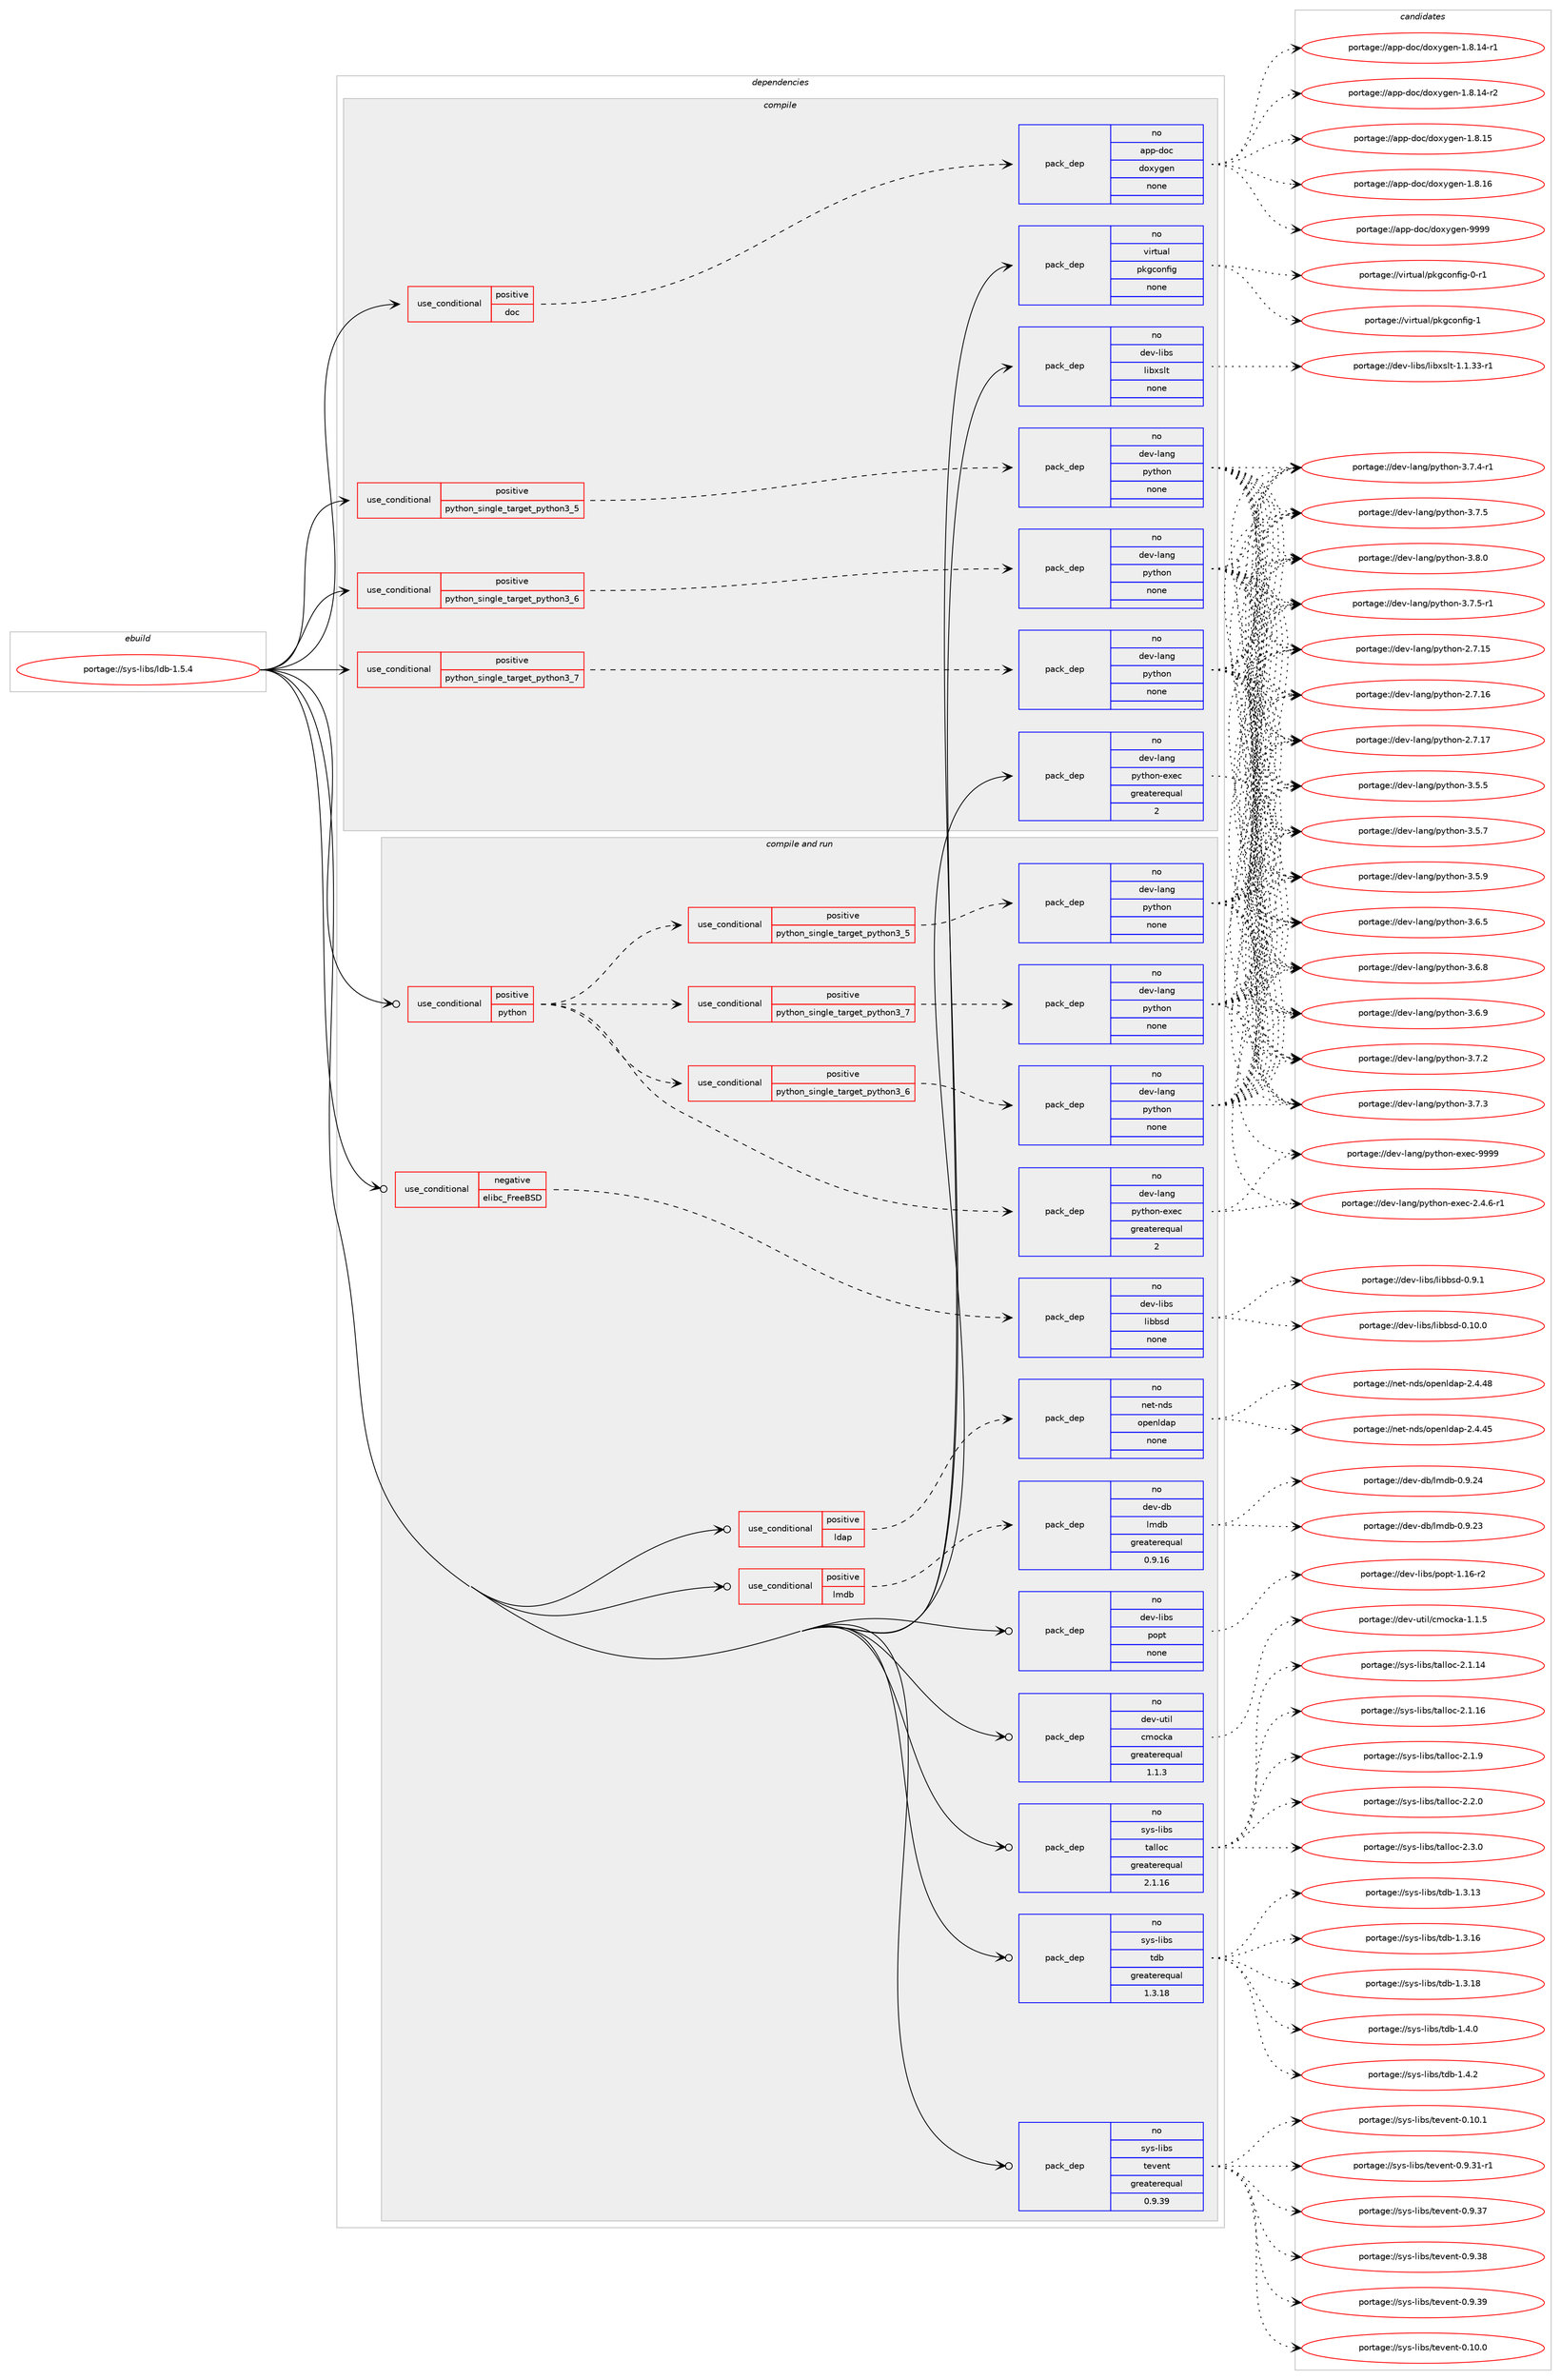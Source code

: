 digraph prolog {

# *************
# Graph options
# *************

newrank=true;
concentrate=true;
compound=true;
graph [rankdir=LR,fontname=Helvetica,fontsize=10,ranksep=1.5];#, ranksep=2.5, nodesep=0.2];
edge  [arrowhead=vee];
node  [fontname=Helvetica,fontsize=10];

# **********
# The ebuild
# **********

subgraph cluster_leftcol {
color=gray;
rank=same;
label=<<i>ebuild</i>>;
id [label="portage://sys-libs/ldb-1.5.4", color=red, width=4, href="../sys-libs/ldb-1.5.4.svg"];
}

# ****************
# The dependencies
# ****************

subgraph cluster_midcol {
color=gray;
label=<<i>dependencies</i>>;
subgraph cluster_compile {
fillcolor="#eeeeee";
style=filled;
label=<<i>compile</i>>;
subgraph cond104162 {
dependency430836 [label=<<TABLE BORDER="0" CELLBORDER="1" CELLSPACING="0" CELLPADDING="4"><TR><TD ROWSPAN="3" CELLPADDING="10">use_conditional</TD></TR><TR><TD>positive</TD></TR><TR><TD>doc</TD></TR></TABLE>>, shape=none, color=red];
subgraph pack319433 {
dependency430837 [label=<<TABLE BORDER="0" CELLBORDER="1" CELLSPACING="0" CELLPADDING="4" WIDTH="220"><TR><TD ROWSPAN="6" CELLPADDING="30">pack_dep</TD></TR><TR><TD WIDTH="110">no</TD></TR><TR><TD>app-doc</TD></TR><TR><TD>doxygen</TD></TR><TR><TD>none</TD></TR><TR><TD></TD></TR></TABLE>>, shape=none, color=blue];
}
dependency430836:e -> dependency430837:w [weight=20,style="dashed",arrowhead="vee"];
}
id:e -> dependency430836:w [weight=20,style="solid",arrowhead="vee"];
subgraph cond104163 {
dependency430838 [label=<<TABLE BORDER="0" CELLBORDER="1" CELLSPACING="0" CELLPADDING="4"><TR><TD ROWSPAN="3" CELLPADDING="10">use_conditional</TD></TR><TR><TD>positive</TD></TR><TR><TD>python_single_target_python3_5</TD></TR></TABLE>>, shape=none, color=red];
subgraph pack319434 {
dependency430839 [label=<<TABLE BORDER="0" CELLBORDER="1" CELLSPACING="0" CELLPADDING="4" WIDTH="220"><TR><TD ROWSPAN="6" CELLPADDING="30">pack_dep</TD></TR><TR><TD WIDTH="110">no</TD></TR><TR><TD>dev-lang</TD></TR><TR><TD>python</TD></TR><TR><TD>none</TD></TR><TR><TD></TD></TR></TABLE>>, shape=none, color=blue];
}
dependency430838:e -> dependency430839:w [weight=20,style="dashed",arrowhead="vee"];
}
id:e -> dependency430838:w [weight=20,style="solid",arrowhead="vee"];
subgraph cond104164 {
dependency430840 [label=<<TABLE BORDER="0" CELLBORDER="1" CELLSPACING="0" CELLPADDING="4"><TR><TD ROWSPAN="3" CELLPADDING="10">use_conditional</TD></TR><TR><TD>positive</TD></TR><TR><TD>python_single_target_python3_6</TD></TR></TABLE>>, shape=none, color=red];
subgraph pack319435 {
dependency430841 [label=<<TABLE BORDER="0" CELLBORDER="1" CELLSPACING="0" CELLPADDING="4" WIDTH="220"><TR><TD ROWSPAN="6" CELLPADDING="30">pack_dep</TD></TR><TR><TD WIDTH="110">no</TD></TR><TR><TD>dev-lang</TD></TR><TR><TD>python</TD></TR><TR><TD>none</TD></TR><TR><TD></TD></TR></TABLE>>, shape=none, color=blue];
}
dependency430840:e -> dependency430841:w [weight=20,style="dashed",arrowhead="vee"];
}
id:e -> dependency430840:w [weight=20,style="solid",arrowhead="vee"];
subgraph cond104165 {
dependency430842 [label=<<TABLE BORDER="0" CELLBORDER="1" CELLSPACING="0" CELLPADDING="4"><TR><TD ROWSPAN="3" CELLPADDING="10">use_conditional</TD></TR><TR><TD>positive</TD></TR><TR><TD>python_single_target_python3_7</TD></TR></TABLE>>, shape=none, color=red];
subgraph pack319436 {
dependency430843 [label=<<TABLE BORDER="0" CELLBORDER="1" CELLSPACING="0" CELLPADDING="4" WIDTH="220"><TR><TD ROWSPAN="6" CELLPADDING="30">pack_dep</TD></TR><TR><TD WIDTH="110">no</TD></TR><TR><TD>dev-lang</TD></TR><TR><TD>python</TD></TR><TR><TD>none</TD></TR><TR><TD></TD></TR></TABLE>>, shape=none, color=blue];
}
dependency430842:e -> dependency430843:w [weight=20,style="dashed",arrowhead="vee"];
}
id:e -> dependency430842:w [weight=20,style="solid",arrowhead="vee"];
subgraph pack319437 {
dependency430844 [label=<<TABLE BORDER="0" CELLBORDER="1" CELLSPACING="0" CELLPADDING="4" WIDTH="220"><TR><TD ROWSPAN="6" CELLPADDING="30">pack_dep</TD></TR><TR><TD WIDTH="110">no</TD></TR><TR><TD>dev-lang</TD></TR><TR><TD>python-exec</TD></TR><TR><TD>greaterequal</TD></TR><TR><TD>2</TD></TR></TABLE>>, shape=none, color=blue];
}
id:e -> dependency430844:w [weight=20,style="solid",arrowhead="vee"];
subgraph pack319438 {
dependency430845 [label=<<TABLE BORDER="0" CELLBORDER="1" CELLSPACING="0" CELLPADDING="4" WIDTH="220"><TR><TD ROWSPAN="6" CELLPADDING="30">pack_dep</TD></TR><TR><TD WIDTH="110">no</TD></TR><TR><TD>dev-libs</TD></TR><TR><TD>libxslt</TD></TR><TR><TD>none</TD></TR><TR><TD></TD></TR></TABLE>>, shape=none, color=blue];
}
id:e -> dependency430845:w [weight=20,style="solid",arrowhead="vee"];
subgraph pack319439 {
dependency430846 [label=<<TABLE BORDER="0" CELLBORDER="1" CELLSPACING="0" CELLPADDING="4" WIDTH="220"><TR><TD ROWSPAN="6" CELLPADDING="30">pack_dep</TD></TR><TR><TD WIDTH="110">no</TD></TR><TR><TD>virtual</TD></TR><TR><TD>pkgconfig</TD></TR><TR><TD>none</TD></TR><TR><TD></TD></TR></TABLE>>, shape=none, color=blue];
}
id:e -> dependency430846:w [weight=20,style="solid",arrowhead="vee"];
}
subgraph cluster_compileandrun {
fillcolor="#eeeeee";
style=filled;
label=<<i>compile and run</i>>;
subgraph cond104166 {
dependency430847 [label=<<TABLE BORDER="0" CELLBORDER="1" CELLSPACING="0" CELLPADDING="4"><TR><TD ROWSPAN="3" CELLPADDING="10">use_conditional</TD></TR><TR><TD>negative</TD></TR><TR><TD>elibc_FreeBSD</TD></TR></TABLE>>, shape=none, color=red];
subgraph pack319440 {
dependency430848 [label=<<TABLE BORDER="0" CELLBORDER="1" CELLSPACING="0" CELLPADDING="4" WIDTH="220"><TR><TD ROWSPAN="6" CELLPADDING="30">pack_dep</TD></TR><TR><TD WIDTH="110">no</TD></TR><TR><TD>dev-libs</TD></TR><TR><TD>libbsd</TD></TR><TR><TD>none</TD></TR><TR><TD></TD></TR></TABLE>>, shape=none, color=blue];
}
dependency430847:e -> dependency430848:w [weight=20,style="dashed",arrowhead="vee"];
}
id:e -> dependency430847:w [weight=20,style="solid",arrowhead="odotvee"];
subgraph cond104167 {
dependency430849 [label=<<TABLE BORDER="0" CELLBORDER="1" CELLSPACING="0" CELLPADDING="4"><TR><TD ROWSPAN="3" CELLPADDING="10">use_conditional</TD></TR><TR><TD>positive</TD></TR><TR><TD>ldap</TD></TR></TABLE>>, shape=none, color=red];
subgraph pack319441 {
dependency430850 [label=<<TABLE BORDER="0" CELLBORDER="1" CELLSPACING="0" CELLPADDING="4" WIDTH="220"><TR><TD ROWSPAN="6" CELLPADDING="30">pack_dep</TD></TR><TR><TD WIDTH="110">no</TD></TR><TR><TD>net-nds</TD></TR><TR><TD>openldap</TD></TR><TR><TD>none</TD></TR><TR><TD></TD></TR></TABLE>>, shape=none, color=blue];
}
dependency430849:e -> dependency430850:w [weight=20,style="dashed",arrowhead="vee"];
}
id:e -> dependency430849:w [weight=20,style="solid",arrowhead="odotvee"];
subgraph cond104168 {
dependency430851 [label=<<TABLE BORDER="0" CELLBORDER="1" CELLSPACING="0" CELLPADDING="4"><TR><TD ROWSPAN="3" CELLPADDING="10">use_conditional</TD></TR><TR><TD>positive</TD></TR><TR><TD>lmdb</TD></TR></TABLE>>, shape=none, color=red];
subgraph pack319442 {
dependency430852 [label=<<TABLE BORDER="0" CELLBORDER="1" CELLSPACING="0" CELLPADDING="4" WIDTH="220"><TR><TD ROWSPAN="6" CELLPADDING="30">pack_dep</TD></TR><TR><TD WIDTH="110">no</TD></TR><TR><TD>dev-db</TD></TR><TR><TD>lmdb</TD></TR><TR><TD>greaterequal</TD></TR><TR><TD>0.9.16</TD></TR></TABLE>>, shape=none, color=blue];
}
dependency430851:e -> dependency430852:w [weight=20,style="dashed",arrowhead="vee"];
}
id:e -> dependency430851:w [weight=20,style="solid",arrowhead="odotvee"];
subgraph cond104169 {
dependency430853 [label=<<TABLE BORDER="0" CELLBORDER="1" CELLSPACING="0" CELLPADDING="4"><TR><TD ROWSPAN="3" CELLPADDING="10">use_conditional</TD></TR><TR><TD>positive</TD></TR><TR><TD>python</TD></TR></TABLE>>, shape=none, color=red];
subgraph cond104170 {
dependency430854 [label=<<TABLE BORDER="0" CELLBORDER="1" CELLSPACING="0" CELLPADDING="4"><TR><TD ROWSPAN="3" CELLPADDING="10">use_conditional</TD></TR><TR><TD>positive</TD></TR><TR><TD>python_single_target_python3_5</TD></TR></TABLE>>, shape=none, color=red];
subgraph pack319443 {
dependency430855 [label=<<TABLE BORDER="0" CELLBORDER="1" CELLSPACING="0" CELLPADDING="4" WIDTH="220"><TR><TD ROWSPAN="6" CELLPADDING="30">pack_dep</TD></TR><TR><TD WIDTH="110">no</TD></TR><TR><TD>dev-lang</TD></TR><TR><TD>python</TD></TR><TR><TD>none</TD></TR><TR><TD></TD></TR></TABLE>>, shape=none, color=blue];
}
dependency430854:e -> dependency430855:w [weight=20,style="dashed",arrowhead="vee"];
}
dependency430853:e -> dependency430854:w [weight=20,style="dashed",arrowhead="vee"];
subgraph cond104171 {
dependency430856 [label=<<TABLE BORDER="0" CELLBORDER="1" CELLSPACING="0" CELLPADDING="4"><TR><TD ROWSPAN="3" CELLPADDING="10">use_conditional</TD></TR><TR><TD>positive</TD></TR><TR><TD>python_single_target_python3_6</TD></TR></TABLE>>, shape=none, color=red];
subgraph pack319444 {
dependency430857 [label=<<TABLE BORDER="0" CELLBORDER="1" CELLSPACING="0" CELLPADDING="4" WIDTH="220"><TR><TD ROWSPAN="6" CELLPADDING="30">pack_dep</TD></TR><TR><TD WIDTH="110">no</TD></TR><TR><TD>dev-lang</TD></TR><TR><TD>python</TD></TR><TR><TD>none</TD></TR><TR><TD></TD></TR></TABLE>>, shape=none, color=blue];
}
dependency430856:e -> dependency430857:w [weight=20,style="dashed",arrowhead="vee"];
}
dependency430853:e -> dependency430856:w [weight=20,style="dashed",arrowhead="vee"];
subgraph cond104172 {
dependency430858 [label=<<TABLE BORDER="0" CELLBORDER="1" CELLSPACING="0" CELLPADDING="4"><TR><TD ROWSPAN="3" CELLPADDING="10">use_conditional</TD></TR><TR><TD>positive</TD></TR><TR><TD>python_single_target_python3_7</TD></TR></TABLE>>, shape=none, color=red];
subgraph pack319445 {
dependency430859 [label=<<TABLE BORDER="0" CELLBORDER="1" CELLSPACING="0" CELLPADDING="4" WIDTH="220"><TR><TD ROWSPAN="6" CELLPADDING="30">pack_dep</TD></TR><TR><TD WIDTH="110">no</TD></TR><TR><TD>dev-lang</TD></TR><TR><TD>python</TD></TR><TR><TD>none</TD></TR><TR><TD></TD></TR></TABLE>>, shape=none, color=blue];
}
dependency430858:e -> dependency430859:w [weight=20,style="dashed",arrowhead="vee"];
}
dependency430853:e -> dependency430858:w [weight=20,style="dashed",arrowhead="vee"];
subgraph pack319446 {
dependency430860 [label=<<TABLE BORDER="0" CELLBORDER="1" CELLSPACING="0" CELLPADDING="4" WIDTH="220"><TR><TD ROWSPAN="6" CELLPADDING="30">pack_dep</TD></TR><TR><TD WIDTH="110">no</TD></TR><TR><TD>dev-lang</TD></TR><TR><TD>python-exec</TD></TR><TR><TD>greaterequal</TD></TR><TR><TD>2</TD></TR></TABLE>>, shape=none, color=blue];
}
dependency430853:e -> dependency430860:w [weight=20,style="dashed",arrowhead="vee"];
}
id:e -> dependency430853:w [weight=20,style="solid",arrowhead="odotvee"];
subgraph pack319447 {
dependency430861 [label=<<TABLE BORDER="0" CELLBORDER="1" CELLSPACING="0" CELLPADDING="4" WIDTH="220"><TR><TD ROWSPAN="6" CELLPADDING="30">pack_dep</TD></TR><TR><TD WIDTH="110">no</TD></TR><TR><TD>dev-libs</TD></TR><TR><TD>popt</TD></TR><TR><TD>none</TD></TR><TR><TD></TD></TR></TABLE>>, shape=none, color=blue];
}
id:e -> dependency430861:w [weight=20,style="solid",arrowhead="odotvee"];
subgraph pack319448 {
dependency430862 [label=<<TABLE BORDER="0" CELLBORDER="1" CELLSPACING="0" CELLPADDING="4" WIDTH="220"><TR><TD ROWSPAN="6" CELLPADDING="30">pack_dep</TD></TR><TR><TD WIDTH="110">no</TD></TR><TR><TD>dev-util</TD></TR><TR><TD>cmocka</TD></TR><TR><TD>greaterequal</TD></TR><TR><TD>1.1.3</TD></TR></TABLE>>, shape=none, color=blue];
}
id:e -> dependency430862:w [weight=20,style="solid",arrowhead="odotvee"];
subgraph pack319449 {
dependency430863 [label=<<TABLE BORDER="0" CELLBORDER="1" CELLSPACING="0" CELLPADDING="4" WIDTH="220"><TR><TD ROWSPAN="6" CELLPADDING="30">pack_dep</TD></TR><TR><TD WIDTH="110">no</TD></TR><TR><TD>sys-libs</TD></TR><TR><TD>talloc</TD></TR><TR><TD>greaterequal</TD></TR><TR><TD>2.1.16</TD></TR></TABLE>>, shape=none, color=blue];
}
id:e -> dependency430863:w [weight=20,style="solid",arrowhead="odotvee"];
subgraph pack319450 {
dependency430864 [label=<<TABLE BORDER="0" CELLBORDER="1" CELLSPACING="0" CELLPADDING="4" WIDTH="220"><TR><TD ROWSPAN="6" CELLPADDING="30">pack_dep</TD></TR><TR><TD WIDTH="110">no</TD></TR><TR><TD>sys-libs</TD></TR><TR><TD>tdb</TD></TR><TR><TD>greaterequal</TD></TR><TR><TD>1.3.18</TD></TR></TABLE>>, shape=none, color=blue];
}
id:e -> dependency430864:w [weight=20,style="solid",arrowhead="odotvee"];
subgraph pack319451 {
dependency430865 [label=<<TABLE BORDER="0" CELLBORDER="1" CELLSPACING="0" CELLPADDING="4" WIDTH="220"><TR><TD ROWSPAN="6" CELLPADDING="30">pack_dep</TD></TR><TR><TD WIDTH="110">no</TD></TR><TR><TD>sys-libs</TD></TR><TR><TD>tevent</TD></TR><TR><TD>greaterequal</TD></TR><TR><TD>0.9.39</TD></TR></TABLE>>, shape=none, color=blue];
}
id:e -> dependency430865:w [weight=20,style="solid",arrowhead="odotvee"];
}
subgraph cluster_run {
fillcolor="#eeeeee";
style=filled;
label=<<i>run</i>>;
}
}

# **************
# The candidates
# **************

subgraph cluster_choices {
rank=same;
color=gray;
label=<<i>candidates</i>>;

subgraph choice319433 {
color=black;
nodesep=1;
choiceportage97112112451001119947100111120121103101110454946564649524511449 [label="portage://app-doc/doxygen-1.8.14-r1", color=red, width=4,href="../app-doc/doxygen-1.8.14-r1.svg"];
choiceportage97112112451001119947100111120121103101110454946564649524511450 [label="portage://app-doc/doxygen-1.8.14-r2", color=red, width=4,href="../app-doc/doxygen-1.8.14-r2.svg"];
choiceportage9711211245100111994710011112012110310111045494656464953 [label="portage://app-doc/doxygen-1.8.15", color=red, width=4,href="../app-doc/doxygen-1.8.15.svg"];
choiceportage9711211245100111994710011112012110310111045494656464954 [label="portage://app-doc/doxygen-1.8.16", color=red, width=4,href="../app-doc/doxygen-1.8.16.svg"];
choiceportage971121124510011199471001111201211031011104557575757 [label="portage://app-doc/doxygen-9999", color=red, width=4,href="../app-doc/doxygen-9999.svg"];
dependency430837:e -> choiceportage97112112451001119947100111120121103101110454946564649524511449:w [style=dotted,weight="100"];
dependency430837:e -> choiceportage97112112451001119947100111120121103101110454946564649524511450:w [style=dotted,weight="100"];
dependency430837:e -> choiceportage9711211245100111994710011112012110310111045494656464953:w [style=dotted,weight="100"];
dependency430837:e -> choiceportage9711211245100111994710011112012110310111045494656464954:w [style=dotted,weight="100"];
dependency430837:e -> choiceportage971121124510011199471001111201211031011104557575757:w [style=dotted,weight="100"];
}
subgraph choice319434 {
color=black;
nodesep=1;
choiceportage10010111845108971101034711212111610411111045504655464953 [label="portage://dev-lang/python-2.7.15", color=red, width=4,href="../dev-lang/python-2.7.15.svg"];
choiceportage10010111845108971101034711212111610411111045504655464954 [label="portage://dev-lang/python-2.7.16", color=red, width=4,href="../dev-lang/python-2.7.16.svg"];
choiceportage10010111845108971101034711212111610411111045504655464955 [label="portage://dev-lang/python-2.7.17", color=red, width=4,href="../dev-lang/python-2.7.17.svg"];
choiceportage100101118451089711010347112121116104111110455146534653 [label="portage://dev-lang/python-3.5.5", color=red, width=4,href="../dev-lang/python-3.5.5.svg"];
choiceportage100101118451089711010347112121116104111110455146534655 [label="portage://dev-lang/python-3.5.7", color=red, width=4,href="../dev-lang/python-3.5.7.svg"];
choiceportage100101118451089711010347112121116104111110455146534657 [label="portage://dev-lang/python-3.5.9", color=red, width=4,href="../dev-lang/python-3.5.9.svg"];
choiceportage100101118451089711010347112121116104111110455146544653 [label="portage://dev-lang/python-3.6.5", color=red, width=4,href="../dev-lang/python-3.6.5.svg"];
choiceportage100101118451089711010347112121116104111110455146544656 [label="portage://dev-lang/python-3.6.8", color=red, width=4,href="../dev-lang/python-3.6.8.svg"];
choiceportage100101118451089711010347112121116104111110455146544657 [label="portage://dev-lang/python-3.6.9", color=red, width=4,href="../dev-lang/python-3.6.9.svg"];
choiceportage100101118451089711010347112121116104111110455146554650 [label="portage://dev-lang/python-3.7.2", color=red, width=4,href="../dev-lang/python-3.7.2.svg"];
choiceportage100101118451089711010347112121116104111110455146554651 [label="portage://dev-lang/python-3.7.3", color=red, width=4,href="../dev-lang/python-3.7.3.svg"];
choiceportage1001011184510897110103471121211161041111104551465546524511449 [label="portage://dev-lang/python-3.7.4-r1", color=red, width=4,href="../dev-lang/python-3.7.4-r1.svg"];
choiceportage100101118451089711010347112121116104111110455146554653 [label="portage://dev-lang/python-3.7.5", color=red, width=4,href="../dev-lang/python-3.7.5.svg"];
choiceportage1001011184510897110103471121211161041111104551465546534511449 [label="portage://dev-lang/python-3.7.5-r1", color=red, width=4,href="../dev-lang/python-3.7.5-r1.svg"];
choiceportage100101118451089711010347112121116104111110455146564648 [label="portage://dev-lang/python-3.8.0", color=red, width=4,href="../dev-lang/python-3.8.0.svg"];
dependency430839:e -> choiceportage10010111845108971101034711212111610411111045504655464953:w [style=dotted,weight="100"];
dependency430839:e -> choiceportage10010111845108971101034711212111610411111045504655464954:w [style=dotted,weight="100"];
dependency430839:e -> choiceportage10010111845108971101034711212111610411111045504655464955:w [style=dotted,weight="100"];
dependency430839:e -> choiceportage100101118451089711010347112121116104111110455146534653:w [style=dotted,weight="100"];
dependency430839:e -> choiceportage100101118451089711010347112121116104111110455146534655:w [style=dotted,weight="100"];
dependency430839:e -> choiceportage100101118451089711010347112121116104111110455146534657:w [style=dotted,weight="100"];
dependency430839:e -> choiceportage100101118451089711010347112121116104111110455146544653:w [style=dotted,weight="100"];
dependency430839:e -> choiceportage100101118451089711010347112121116104111110455146544656:w [style=dotted,weight="100"];
dependency430839:e -> choiceportage100101118451089711010347112121116104111110455146544657:w [style=dotted,weight="100"];
dependency430839:e -> choiceportage100101118451089711010347112121116104111110455146554650:w [style=dotted,weight="100"];
dependency430839:e -> choiceportage100101118451089711010347112121116104111110455146554651:w [style=dotted,weight="100"];
dependency430839:e -> choiceportage1001011184510897110103471121211161041111104551465546524511449:w [style=dotted,weight="100"];
dependency430839:e -> choiceportage100101118451089711010347112121116104111110455146554653:w [style=dotted,weight="100"];
dependency430839:e -> choiceportage1001011184510897110103471121211161041111104551465546534511449:w [style=dotted,weight="100"];
dependency430839:e -> choiceportage100101118451089711010347112121116104111110455146564648:w [style=dotted,weight="100"];
}
subgraph choice319435 {
color=black;
nodesep=1;
choiceportage10010111845108971101034711212111610411111045504655464953 [label="portage://dev-lang/python-2.7.15", color=red, width=4,href="../dev-lang/python-2.7.15.svg"];
choiceportage10010111845108971101034711212111610411111045504655464954 [label="portage://dev-lang/python-2.7.16", color=red, width=4,href="../dev-lang/python-2.7.16.svg"];
choiceportage10010111845108971101034711212111610411111045504655464955 [label="portage://dev-lang/python-2.7.17", color=red, width=4,href="../dev-lang/python-2.7.17.svg"];
choiceportage100101118451089711010347112121116104111110455146534653 [label="portage://dev-lang/python-3.5.5", color=red, width=4,href="../dev-lang/python-3.5.5.svg"];
choiceportage100101118451089711010347112121116104111110455146534655 [label="portage://dev-lang/python-3.5.7", color=red, width=4,href="../dev-lang/python-3.5.7.svg"];
choiceportage100101118451089711010347112121116104111110455146534657 [label="portage://dev-lang/python-3.5.9", color=red, width=4,href="../dev-lang/python-3.5.9.svg"];
choiceportage100101118451089711010347112121116104111110455146544653 [label="portage://dev-lang/python-3.6.5", color=red, width=4,href="../dev-lang/python-3.6.5.svg"];
choiceportage100101118451089711010347112121116104111110455146544656 [label="portage://dev-lang/python-3.6.8", color=red, width=4,href="../dev-lang/python-3.6.8.svg"];
choiceportage100101118451089711010347112121116104111110455146544657 [label="portage://dev-lang/python-3.6.9", color=red, width=4,href="../dev-lang/python-3.6.9.svg"];
choiceportage100101118451089711010347112121116104111110455146554650 [label="portage://dev-lang/python-3.7.2", color=red, width=4,href="../dev-lang/python-3.7.2.svg"];
choiceportage100101118451089711010347112121116104111110455146554651 [label="portage://dev-lang/python-3.7.3", color=red, width=4,href="../dev-lang/python-3.7.3.svg"];
choiceportage1001011184510897110103471121211161041111104551465546524511449 [label="portage://dev-lang/python-3.7.4-r1", color=red, width=4,href="../dev-lang/python-3.7.4-r1.svg"];
choiceportage100101118451089711010347112121116104111110455146554653 [label="portage://dev-lang/python-3.7.5", color=red, width=4,href="../dev-lang/python-3.7.5.svg"];
choiceportage1001011184510897110103471121211161041111104551465546534511449 [label="portage://dev-lang/python-3.7.5-r1", color=red, width=4,href="../dev-lang/python-3.7.5-r1.svg"];
choiceportage100101118451089711010347112121116104111110455146564648 [label="portage://dev-lang/python-3.8.0", color=red, width=4,href="../dev-lang/python-3.8.0.svg"];
dependency430841:e -> choiceportage10010111845108971101034711212111610411111045504655464953:w [style=dotted,weight="100"];
dependency430841:e -> choiceportage10010111845108971101034711212111610411111045504655464954:w [style=dotted,weight="100"];
dependency430841:e -> choiceportage10010111845108971101034711212111610411111045504655464955:w [style=dotted,weight="100"];
dependency430841:e -> choiceportage100101118451089711010347112121116104111110455146534653:w [style=dotted,weight="100"];
dependency430841:e -> choiceportage100101118451089711010347112121116104111110455146534655:w [style=dotted,weight="100"];
dependency430841:e -> choiceportage100101118451089711010347112121116104111110455146534657:w [style=dotted,weight="100"];
dependency430841:e -> choiceportage100101118451089711010347112121116104111110455146544653:w [style=dotted,weight="100"];
dependency430841:e -> choiceportage100101118451089711010347112121116104111110455146544656:w [style=dotted,weight="100"];
dependency430841:e -> choiceportage100101118451089711010347112121116104111110455146544657:w [style=dotted,weight="100"];
dependency430841:e -> choiceportage100101118451089711010347112121116104111110455146554650:w [style=dotted,weight="100"];
dependency430841:e -> choiceportage100101118451089711010347112121116104111110455146554651:w [style=dotted,weight="100"];
dependency430841:e -> choiceportage1001011184510897110103471121211161041111104551465546524511449:w [style=dotted,weight="100"];
dependency430841:e -> choiceportage100101118451089711010347112121116104111110455146554653:w [style=dotted,weight="100"];
dependency430841:e -> choiceportage1001011184510897110103471121211161041111104551465546534511449:w [style=dotted,weight="100"];
dependency430841:e -> choiceportage100101118451089711010347112121116104111110455146564648:w [style=dotted,weight="100"];
}
subgraph choice319436 {
color=black;
nodesep=1;
choiceportage10010111845108971101034711212111610411111045504655464953 [label="portage://dev-lang/python-2.7.15", color=red, width=4,href="../dev-lang/python-2.7.15.svg"];
choiceportage10010111845108971101034711212111610411111045504655464954 [label="portage://dev-lang/python-2.7.16", color=red, width=4,href="../dev-lang/python-2.7.16.svg"];
choiceportage10010111845108971101034711212111610411111045504655464955 [label="portage://dev-lang/python-2.7.17", color=red, width=4,href="../dev-lang/python-2.7.17.svg"];
choiceportage100101118451089711010347112121116104111110455146534653 [label="portage://dev-lang/python-3.5.5", color=red, width=4,href="../dev-lang/python-3.5.5.svg"];
choiceportage100101118451089711010347112121116104111110455146534655 [label="portage://dev-lang/python-3.5.7", color=red, width=4,href="../dev-lang/python-3.5.7.svg"];
choiceportage100101118451089711010347112121116104111110455146534657 [label="portage://dev-lang/python-3.5.9", color=red, width=4,href="../dev-lang/python-3.5.9.svg"];
choiceportage100101118451089711010347112121116104111110455146544653 [label="portage://dev-lang/python-3.6.5", color=red, width=4,href="../dev-lang/python-3.6.5.svg"];
choiceportage100101118451089711010347112121116104111110455146544656 [label="portage://dev-lang/python-3.6.8", color=red, width=4,href="../dev-lang/python-3.6.8.svg"];
choiceportage100101118451089711010347112121116104111110455146544657 [label="portage://dev-lang/python-3.6.9", color=red, width=4,href="../dev-lang/python-3.6.9.svg"];
choiceportage100101118451089711010347112121116104111110455146554650 [label="portage://dev-lang/python-3.7.2", color=red, width=4,href="../dev-lang/python-3.7.2.svg"];
choiceportage100101118451089711010347112121116104111110455146554651 [label="portage://dev-lang/python-3.7.3", color=red, width=4,href="../dev-lang/python-3.7.3.svg"];
choiceportage1001011184510897110103471121211161041111104551465546524511449 [label="portage://dev-lang/python-3.7.4-r1", color=red, width=4,href="../dev-lang/python-3.7.4-r1.svg"];
choiceportage100101118451089711010347112121116104111110455146554653 [label="portage://dev-lang/python-3.7.5", color=red, width=4,href="../dev-lang/python-3.7.5.svg"];
choiceportage1001011184510897110103471121211161041111104551465546534511449 [label="portage://dev-lang/python-3.7.5-r1", color=red, width=4,href="../dev-lang/python-3.7.5-r1.svg"];
choiceportage100101118451089711010347112121116104111110455146564648 [label="portage://dev-lang/python-3.8.0", color=red, width=4,href="../dev-lang/python-3.8.0.svg"];
dependency430843:e -> choiceportage10010111845108971101034711212111610411111045504655464953:w [style=dotted,weight="100"];
dependency430843:e -> choiceportage10010111845108971101034711212111610411111045504655464954:w [style=dotted,weight="100"];
dependency430843:e -> choiceportage10010111845108971101034711212111610411111045504655464955:w [style=dotted,weight="100"];
dependency430843:e -> choiceportage100101118451089711010347112121116104111110455146534653:w [style=dotted,weight="100"];
dependency430843:e -> choiceportage100101118451089711010347112121116104111110455146534655:w [style=dotted,weight="100"];
dependency430843:e -> choiceportage100101118451089711010347112121116104111110455146534657:w [style=dotted,weight="100"];
dependency430843:e -> choiceportage100101118451089711010347112121116104111110455146544653:w [style=dotted,weight="100"];
dependency430843:e -> choiceportage100101118451089711010347112121116104111110455146544656:w [style=dotted,weight="100"];
dependency430843:e -> choiceportage100101118451089711010347112121116104111110455146544657:w [style=dotted,weight="100"];
dependency430843:e -> choiceportage100101118451089711010347112121116104111110455146554650:w [style=dotted,weight="100"];
dependency430843:e -> choiceportage100101118451089711010347112121116104111110455146554651:w [style=dotted,weight="100"];
dependency430843:e -> choiceportage1001011184510897110103471121211161041111104551465546524511449:w [style=dotted,weight="100"];
dependency430843:e -> choiceportage100101118451089711010347112121116104111110455146554653:w [style=dotted,weight="100"];
dependency430843:e -> choiceportage1001011184510897110103471121211161041111104551465546534511449:w [style=dotted,weight="100"];
dependency430843:e -> choiceportage100101118451089711010347112121116104111110455146564648:w [style=dotted,weight="100"];
}
subgraph choice319437 {
color=black;
nodesep=1;
choiceportage10010111845108971101034711212111610411111045101120101994550465246544511449 [label="portage://dev-lang/python-exec-2.4.6-r1", color=red, width=4,href="../dev-lang/python-exec-2.4.6-r1.svg"];
choiceportage10010111845108971101034711212111610411111045101120101994557575757 [label="portage://dev-lang/python-exec-9999", color=red, width=4,href="../dev-lang/python-exec-9999.svg"];
dependency430844:e -> choiceportage10010111845108971101034711212111610411111045101120101994550465246544511449:w [style=dotted,weight="100"];
dependency430844:e -> choiceportage10010111845108971101034711212111610411111045101120101994557575757:w [style=dotted,weight="100"];
}
subgraph choice319438 {
color=black;
nodesep=1;
choiceportage10010111845108105981154710810598120115108116454946494651514511449 [label="portage://dev-libs/libxslt-1.1.33-r1", color=red, width=4,href="../dev-libs/libxslt-1.1.33-r1.svg"];
dependency430845:e -> choiceportage10010111845108105981154710810598120115108116454946494651514511449:w [style=dotted,weight="100"];
}
subgraph choice319439 {
color=black;
nodesep=1;
choiceportage11810511411611797108471121071039911111010210510345484511449 [label="portage://virtual/pkgconfig-0-r1", color=red, width=4,href="../virtual/pkgconfig-0-r1.svg"];
choiceportage1181051141161179710847112107103991111101021051034549 [label="portage://virtual/pkgconfig-1", color=red, width=4,href="../virtual/pkgconfig-1.svg"];
dependency430846:e -> choiceportage11810511411611797108471121071039911111010210510345484511449:w [style=dotted,weight="100"];
dependency430846:e -> choiceportage1181051141161179710847112107103991111101021051034549:w [style=dotted,weight="100"];
}
subgraph choice319440 {
color=black;
nodesep=1;
choiceportage100101118451081059811547108105989811510045484649484648 [label="portage://dev-libs/libbsd-0.10.0", color=red, width=4,href="../dev-libs/libbsd-0.10.0.svg"];
choiceportage1001011184510810598115471081059898115100454846574649 [label="portage://dev-libs/libbsd-0.9.1", color=red, width=4,href="../dev-libs/libbsd-0.9.1.svg"];
dependency430848:e -> choiceportage100101118451081059811547108105989811510045484649484648:w [style=dotted,weight="100"];
dependency430848:e -> choiceportage1001011184510810598115471081059898115100454846574649:w [style=dotted,weight="100"];
}
subgraph choice319441 {
color=black;
nodesep=1;
choiceportage11010111645110100115471111121011101081009711245504652465253 [label="portage://net-nds/openldap-2.4.45", color=red, width=4,href="../net-nds/openldap-2.4.45.svg"];
choiceportage11010111645110100115471111121011101081009711245504652465256 [label="portage://net-nds/openldap-2.4.48", color=red, width=4,href="../net-nds/openldap-2.4.48.svg"];
dependency430850:e -> choiceportage11010111645110100115471111121011101081009711245504652465253:w [style=dotted,weight="100"];
dependency430850:e -> choiceportage11010111645110100115471111121011101081009711245504652465256:w [style=dotted,weight="100"];
}
subgraph choice319442 {
color=black;
nodesep=1;
choiceportage1001011184510098471081091009845484657465051 [label="portage://dev-db/lmdb-0.9.23", color=red, width=4,href="../dev-db/lmdb-0.9.23.svg"];
choiceportage1001011184510098471081091009845484657465052 [label="portage://dev-db/lmdb-0.9.24", color=red, width=4,href="../dev-db/lmdb-0.9.24.svg"];
dependency430852:e -> choiceportage1001011184510098471081091009845484657465051:w [style=dotted,weight="100"];
dependency430852:e -> choiceportage1001011184510098471081091009845484657465052:w [style=dotted,weight="100"];
}
subgraph choice319443 {
color=black;
nodesep=1;
choiceportage10010111845108971101034711212111610411111045504655464953 [label="portage://dev-lang/python-2.7.15", color=red, width=4,href="../dev-lang/python-2.7.15.svg"];
choiceportage10010111845108971101034711212111610411111045504655464954 [label="portage://dev-lang/python-2.7.16", color=red, width=4,href="../dev-lang/python-2.7.16.svg"];
choiceportage10010111845108971101034711212111610411111045504655464955 [label="portage://dev-lang/python-2.7.17", color=red, width=4,href="../dev-lang/python-2.7.17.svg"];
choiceportage100101118451089711010347112121116104111110455146534653 [label="portage://dev-lang/python-3.5.5", color=red, width=4,href="../dev-lang/python-3.5.5.svg"];
choiceportage100101118451089711010347112121116104111110455146534655 [label="portage://dev-lang/python-3.5.7", color=red, width=4,href="../dev-lang/python-3.5.7.svg"];
choiceportage100101118451089711010347112121116104111110455146534657 [label="portage://dev-lang/python-3.5.9", color=red, width=4,href="../dev-lang/python-3.5.9.svg"];
choiceportage100101118451089711010347112121116104111110455146544653 [label="portage://dev-lang/python-3.6.5", color=red, width=4,href="../dev-lang/python-3.6.5.svg"];
choiceportage100101118451089711010347112121116104111110455146544656 [label="portage://dev-lang/python-3.6.8", color=red, width=4,href="../dev-lang/python-3.6.8.svg"];
choiceportage100101118451089711010347112121116104111110455146544657 [label="portage://dev-lang/python-3.6.9", color=red, width=4,href="../dev-lang/python-3.6.9.svg"];
choiceportage100101118451089711010347112121116104111110455146554650 [label="portage://dev-lang/python-3.7.2", color=red, width=4,href="../dev-lang/python-3.7.2.svg"];
choiceportage100101118451089711010347112121116104111110455146554651 [label="portage://dev-lang/python-3.7.3", color=red, width=4,href="../dev-lang/python-3.7.3.svg"];
choiceportage1001011184510897110103471121211161041111104551465546524511449 [label="portage://dev-lang/python-3.7.4-r1", color=red, width=4,href="../dev-lang/python-3.7.4-r1.svg"];
choiceportage100101118451089711010347112121116104111110455146554653 [label="portage://dev-lang/python-3.7.5", color=red, width=4,href="../dev-lang/python-3.7.5.svg"];
choiceportage1001011184510897110103471121211161041111104551465546534511449 [label="portage://dev-lang/python-3.7.5-r1", color=red, width=4,href="../dev-lang/python-3.7.5-r1.svg"];
choiceportage100101118451089711010347112121116104111110455146564648 [label="portage://dev-lang/python-3.8.0", color=red, width=4,href="../dev-lang/python-3.8.0.svg"];
dependency430855:e -> choiceportage10010111845108971101034711212111610411111045504655464953:w [style=dotted,weight="100"];
dependency430855:e -> choiceportage10010111845108971101034711212111610411111045504655464954:w [style=dotted,weight="100"];
dependency430855:e -> choiceportage10010111845108971101034711212111610411111045504655464955:w [style=dotted,weight="100"];
dependency430855:e -> choiceportage100101118451089711010347112121116104111110455146534653:w [style=dotted,weight="100"];
dependency430855:e -> choiceportage100101118451089711010347112121116104111110455146534655:w [style=dotted,weight="100"];
dependency430855:e -> choiceportage100101118451089711010347112121116104111110455146534657:w [style=dotted,weight="100"];
dependency430855:e -> choiceportage100101118451089711010347112121116104111110455146544653:w [style=dotted,weight="100"];
dependency430855:e -> choiceportage100101118451089711010347112121116104111110455146544656:w [style=dotted,weight="100"];
dependency430855:e -> choiceportage100101118451089711010347112121116104111110455146544657:w [style=dotted,weight="100"];
dependency430855:e -> choiceportage100101118451089711010347112121116104111110455146554650:w [style=dotted,weight="100"];
dependency430855:e -> choiceportage100101118451089711010347112121116104111110455146554651:w [style=dotted,weight="100"];
dependency430855:e -> choiceportage1001011184510897110103471121211161041111104551465546524511449:w [style=dotted,weight="100"];
dependency430855:e -> choiceportage100101118451089711010347112121116104111110455146554653:w [style=dotted,weight="100"];
dependency430855:e -> choiceportage1001011184510897110103471121211161041111104551465546534511449:w [style=dotted,weight="100"];
dependency430855:e -> choiceportage100101118451089711010347112121116104111110455146564648:w [style=dotted,weight="100"];
}
subgraph choice319444 {
color=black;
nodesep=1;
choiceportage10010111845108971101034711212111610411111045504655464953 [label="portage://dev-lang/python-2.7.15", color=red, width=4,href="../dev-lang/python-2.7.15.svg"];
choiceportage10010111845108971101034711212111610411111045504655464954 [label="portage://dev-lang/python-2.7.16", color=red, width=4,href="../dev-lang/python-2.7.16.svg"];
choiceportage10010111845108971101034711212111610411111045504655464955 [label="portage://dev-lang/python-2.7.17", color=red, width=4,href="../dev-lang/python-2.7.17.svg"];
choiceportage100101118451089711010347112121116104111110455146534653 [label="portage://dev-lang/python-3.5.5", color=red, width=4,href="../dev-lang/python-3.5.5.svg"];
choiceportage100101118451089711010347112121116104111110455146534655 [label="portage://dev-lang/python-3.5.7", color=red, width=4,href="../dev-lang/python-3.5.7.svg"];
choiceportage100101118451089711010347112121116104111110455146534657 [label="portage://dev-lang/python-3.5.9", color=red, width=4,href="../dev-lang/python-3.5.9.svg"];
choiceportage100101118451089711010347112121116104111110455146544653 [label="portage://dev-lang/python-3.6.5", color=red, width=4,href="../dev-lang/python-3.6.5.svg"];
choiceportage100101118451089711010347112121116104111110455146544656 [label="portage://dev-lang/python-3.6.8", color=red, width=4,href="../dev-lang/python-3.6.8.svg"];
choiceportage100101118451089711010347112121116104111110455146544657 [label="portage://dev-lang/python-3.6.9", color=red, width=4,href="../dev-lang/python-3.6.9.svg"];
choiceportage100101118451089711010347112121116104111110455146554650 [label="portage://dev-lang/python-3.7.2", color=red, width=4,href="../dev-lang/python-3.7.2.svg"];
choiceportage100101118451089711010347112121116104111110455146554651 [label="portage://dev-lang/python-3.7.3", color=red, width=4,href="../dev-lang/python-3.7.3.svg"];
choiceportage1001011184510897110103471121211161041111104551465546524511449 [label="portage://dev-lang/python-3.7.4-r1", color=red, width=4,href="../dev-lang/python-3.7.4-r1.svg"];
choiceportage100101118451089711010347112121116104111110455146554653 [label="portage://dev-lang/python-3.7.5", color=red, width=4,href="../dev-lang/python-3.7.5.svg"];
choiceportage1001011184510897110103471121211161041111104551465546534511449 [label="portage://dev-lang/python-3.7.5-r1", color=red, width=4,href="../dev-lang/python-3.7.5-r1.svg"];
choiceportage100101118451089711010347112121116104111110455146564648 [label="portage://dev-lang/python-3.8.0", color=red, width=4,href="../dev-lang/python-3.8.0.svg"];
dependency430857:e -> choiceportage10010111845108971101034711212111610411111045504655464953:w [style=dotted,weight="100"];
dependency430857:e -> choiceportage10010111845108971101034711212111610411111045504655464954:w [style=dotted,weight="100"];
dependency430857:e -> choiceportage10010111845108971101034711212111610411111045504655464955:w [style=dotted,weight="100"];
dependency430857:e -> choiceportage100101118451089711010347112121116104111110455146534653:w [style=dotted,weight="100"];
dependency430857:e -> choiceportage100101118451089711010347112121116104111110455146534655:w [style=dotted,weight="100"];
dependency430857:e -> choiceportage100101118451089711010347112121116104111110455146534657:w [style=dotted,weight="100"];
dependency430857:e -> choiceportage100101118451089711010347112121116104111110455146544653:w [style=dotted,weight="100"];
dependency430857:e -> choiceportage100101118451089711010347112121116104111110455146544656:w [style=dotted,weight="100"];
dependency430857:e -> choiceportage100101118451089711010347112121116104111110455146544657:w [style=dotted,weight="100"];
dependency430857:e -> choiceportage100101118451089711010347112121116104111110455146554650:w [style=dotted,weight="100"];
dependency430857:e -> choiceportage100101118451089711010347112121116104111110455146554651:w [style=dotted,weight="100"];
dependency430857:e -> choiceportage1001011184510897110103471121211161041111104551465546524511449:w [style=dotted,weight="100"];
dependency430857:e -> choiceportage100101118451089711010347112121116104111110455146554653:w [style=dotted,weight="100"];
dependency430857:e -> choiceportage1001011184510897110103471121211161041111104551465546534511449:w [style=dotted,weight="100"];
dependency430857:e -> choiceportage100101118451089711010347112121116104111110455146564648:w [style=dotted,weight="100"];
}
subgraph choice319445 {
color=black;
nodesep=1;
choiceportage10010111845108971101034711212111610411111045504655464953 [label="portage://dev-lang/python-2.7.15", color=red, width=4,href="../dev-lang/python-2.7.15.svg"];
choiceportage10010111845108971101034711212111610411111045504655464954 [label="portage://dev-lang/python-2.7.16", color=red, width=4,href="../dev-lang/python-2.7.16.svg"];
choiceportage10010111845108971101034711212111610411111045504655464955 [label="portage://dev-lang/python-2.7.17", color=red, width=4,href="../dev-lang/python-2.7.17.svg"];
choiceportage100101118451089711010347112121116104111110455146534653 [label="portage://dev-lang/python-3.5.5", color=red, width=4,href="../dev-lang/python-3.5.5.svg"];
choiceportage100101118451089711010347112121116104111110455146534655 [label="portage://dev-lang/python-3.5.7", color=red, width=4,href="../dev-lang/python-3.5.7.svg"];
choiceportage100101118451089711010347112121116104111110455146534657 [label="portage://dev-lang/python-3.5.9", color=red, width=4,href="../dev-lang/python-3.5.9.svg"];
choiceportage100101118451089711010347112121116104111110455146544653 [label="portage://dev-lang/python-3.6.5", color=red, width=4,href="../dev-lang/python-3.6.5.svg"];
choiceportage100101118451089711010347112121116104111110455146544656 [label="portage://dev-lang/python-3.6.8", color=red, width=4,href="../dev-lang/python-3.6.8.svg"];
choiceportage100101118451089711010347112121116104111110455146544657 [label="portage://dev-lang/python-3.6.9", color=red, width=4,href="../dev-lang/python-3.6.9.svg"];
choiceportage100101118451089711010347112121116104111110455146554650 [label="portage://dev-lang/python-3.7.2", color=red, width=4,href="../dev-lang/python-3.7.2.svg"];
choiceportage100101118451089711010347112121116104111110455146554651 [label="portage://dev-lang/python-3.7.3", color=red, width=4,href="../dev-lang/python-3.7.3.svg"];
choiceportage1001011184510897110103471121211161041111104551465546524511449 [label="portage://dev-lang/python-3.7.4-r1", color=red, width=4,href="../dev-lang/python-3.7.4-r1.svg"];
choiceportage100101118451089711010347112121116104111110455146554653 [label="portage://dev-lang/python-3.7.5", color=red, width=4,href="../dev-lang/python-3.7.5.svg"];
choiceportage1001011184510897110103471121211161041111104551465546534511449 [label="portage://dev-lang/python-3.7.5-r1", color=red, width=4,href="../dev-lang/python-3.7.5-r1.svg"];
choiceportage100101118451089711010347112121116104111110455146564648 [label="portage://dev-lang/python-3.8.0", color=red, width=4,href="../dev-lang/python-3.8.0.svg"];
dependency430859:e -> choiceportage10010111845108971101034711212111610411111045504655464953:w [style=dotted,weight="100"];
dependency430859:e -> choiceportage10010111845108971101034711212111610411111045504655464954:w [style=dotted,weight="100"];
dependency430859:e -> choiceportage10010111845108971101034711212111610411111045504655464955:w [style=dotted,weight="100"];
dependency430859:e -> choiceportage100101118451089711010347112121116104111110455146534653:w [style=dotted,weight="100"];
dependency430859:e -> choiceportage100101118451089711010347112121116104111110455146534655:w [style=dotted,weight="100"];
dependency430859:e -> choiceportage100101118451089711010347112121116104111110455146534657:w [style=dotted,weight="100"];
dependency430859:e -> choiceportage100101118451089711010347112121116104111110455146544653:w [style=dotted,weight="100"];
dependency430859:e -> choiceportage100101118451089711010347112121116104111110455146544656:w [style=dotted,weight="100"];
dependency430859:e -> choiceportage100101118451089711010347112121116104111110455146544657:w [style=dotted,weight="100"];
dependency430859:e -> choiceportage100101118451089711010347112121116104111110455146554650:w [style=dotted,weight="100"];
dependency430859:e -> choiceportage100101118451089711010347112121116104111110455146554651:w [style=dotted,weight="100"];
dependency430859:e -> choiceportage1001011184510897110103471121211161041111104551465546524511449:w [style=dotted,weight="100"];
dependency430859:e -> choiceportage100101118451089711010347112121116104111110455146554653:w [style=dotted,weight="100"];
dependency430859:e -> choiceportage1001011184510897110103471121211161041111104551465546534511449:w [style=dotted,weight="100"];
dependency430859:e -> choiceportage100101118451089711010347112121116104111110455146564648:w [style=dotted,weight="100"];
}
subgraph choice319446 {
color=black;
nodesep=1;
choiceportage10010111845108971101034711212111610411111045101120101994550465246544511449 [label="portage://dev-lang/python-exec-2.4.6-r1", color=red, width=4,href="../dev-lang/python-exec-2.4.6-r1.svg"];
choiceportage10010111845108971101034711212111610411111045101120101994557575757 [label="portage://dev-lang/python-exec-9999", color=red, width=4,href="../dev-lang/python-exec-9999.svg"];
dependency430860:e -> choiceportage10010111845108971101034711212111610411111045101120101994550465246544511449:w [style=dotted,weight="100"];
dependency430860:e -> choiceportage10010111845108971101034711212111610411111045101120101994557575757:w [style=dotted,weight="100"];
}
subgraph choice319447 {
color=black;
nodesep=1;
choiceportage10010111845108105981154711211111211645494649544511450 [label="portage://dev-libs/popt-1.16-r2", color=red, width=4,href="../dev-libs/popt-1.16-r2.svg"];
dependency430861:e -> choiceportage10010111845108105981154711211111211645494649544511450:w [style=dotted,weight="100"];
}
subgraph choice319448 {
color=black;
nodesep=1;
choiceportage1001011184511711610510847991091119910797454946494653 [label="portage://dev-util/cmocka-1.1.5", color=red, width=4,href="../dev-util/cmocka-1.1.5.svg"];
dependency430862:e -> choiceportage1001011184511711610510847991091119910797454946494653:w [style=dotted,weight="100"];
}
subgraph choice319449 {
color=black;
nodesep=1;
choiceportage115121115451081059811547116971081081119945504649464952 [label="portage://sys-libs/talloc-2.1.14", color=red, width=4,href="../sys-libs/talloc-2.1.14.svg"];
choiceportage115121115451081059811547116971081081119945504649464954 [label="portage://sys-libs/talloc-2.1.16", color=red, width=4,href="../sys-libs/talloc-2.1.16.svg"];
choiceportage1151211154510810598115471169710810811199455046494657 [label="portage://sys-libs/talloc-2.1.9", color=red, width=4,href="../sys-libs/talloc-2.1.9.svg"];
choiceportage1151211154510810598115471169710810811199455046504648 [label="portage://sys-libs/talloc-2.2.0", color=red, width=4,href="../sys-libs/talloc-2.2.0.svg"];
choiceportage1151211154510810598115471169710810811199455046514648 [label="portage://sys-libs/talloc-2.3.0", color=red, width=4,href="../sys-libs/talloc-2.3.0.svg"];
dependency430863:e -> choiceportage115121115451081059811547116971081081119945504649464952:w [style=dotted,weight="100"];
dependency430863:e -> choiceportage115121115451081059811547116971081081119945504649464954:w [style=dotted,weight="100"];
dependency430863:e -> choiceportage1151211154510810598115471169710810811199455046494657:w [style=dotted,weight="100"];
dependency430863:e -> choiceportage1151211154510810598115471169710810811199455046504648:w [style=dotted,weight="100"];
dependency430863:e -> choiceportage1151211154510810598115471169710810811199455046514648:w [style=dotted,weight="100"];
}
subgraph choice319450 {
color=black;
nodesep=1;
choiceportage1151211154510810598115471161009845494651464951 [label="portage://sys-libs/tdb-1.3.13", color=red, width=4,href="../sys-libs/tdb-1.3.13.svg"];
choiceportage1151211154510810598115471161009845494651464954 [label="portage://sys-libs/tdb-1.3.16", color=red, width=4,href="../sys-libs/tdb-1.3.16.svg"];
choiceportage1151211154510810598115471161009845494651464956 [label="portage://sys-libs/tdb-1.3.18", color=red, width=4,href="../sys-libs/tdb-1.3.18.svg"];
choiceportage11512111545108105981154711610098454946524648 [label="portage://sys-libs/tdb-1.4.0", color=red, width=4,href="../sys-libs/tdb-1.4.0.svg"];
choiceportage11512111545108105981154711610098454946524650 [label="portage://sys-libs/tdb-1.4.2", color=red, width=4,href="../sys-libs/tdb-1.4.2.svg"];
dependency430864:e -> choiceportage1151211154510810598115471161009845494651464951:w [style=dotted,weight="100"];
dependency430864:e -> choiceportage1151211154510810598115471161009845494651464954:w [style=dotted,weight="100"];
dependency430864:e -> choiceportage1151211154510810598115471161009845494651464956:w [style=dotted,weight="100"];
dependency430864:e -> choiceportage11512111545108105981154711610098454946524648:w [style=dotted,weight="100"];
dependency430864:e -> choiceportage11512111545108105981154711610098454946524650:w [style=dotted,weight="100"];
}
subgraph choice319451 {
color=black;
nodesep=1;
choiceportage11512111545108105981154711610111810111011645484649484648 [label="portage://sys-libs/tevent-0.10.0", color=red, width=4,href="../sys-libs/tevent-0.10.0.svg"];
choiceportage11512111545108105981154711610111810111011645484649484649 [label="portage://sys-libs/tevent-0.10.1", color=red, width=4,href="../sys-libs/tevent-0.10.1.svg"];
choiceportage115121115451081059811547116101118101110116454846574651494511449 [label="portage://sys-libs/tevent-0.9.31-r1", color=red, width=4,href="../sys-libs/tevent-0.9.31-r1.svg"];
choiceportage11512111545108105981154711610111810111011645484657465155 [label="portage://sys-libs/tevent-0.9.37", color=red, width=4,href="../sys-libs/tevent-0.9.37.svg"];
choiceportage11512111545108105981154711610111810111011645484657465156 [label="portage://sys-libs/tevent-0.9.38", color=red, width=4,href="../sys-libs/tevent-0.9.38.svg"];
choiceportage11512111545108105981154711610111810111011645484657465157 [label="portage://sys-libs/tevent-0.9.39", color=red, width=4,href="../sys-libs/tevent-0.9.39.svg"];
dependency430865:e -> choiceportage11512111545108105981154711610111810111011645484649484648:w [style=dotted,weight="100"];
dependency430865:e -> choiceportage11512111545108105981154711610111810111011645484649484649:w [style=dotted,weight="100"];
dependency430865:e -> choiceportage115121115451081059811547116101118101110116454846574651494511449:w [style=dotted,weight="100"];
dependency430865:e -> choiceportage11512111545108105981154711610111810111011645484657465155:w [style=dotted,weight="100"];
dependency430865:e -> choiceportage11512111545108105981154711610111810111011645484657465156:w [style=dotted,weight="100"];
dependency430865:e -> choiceportage11512111545108105981154711610111810111011645484657465157:w [style=dotted,weight="100"];
}
}

}
